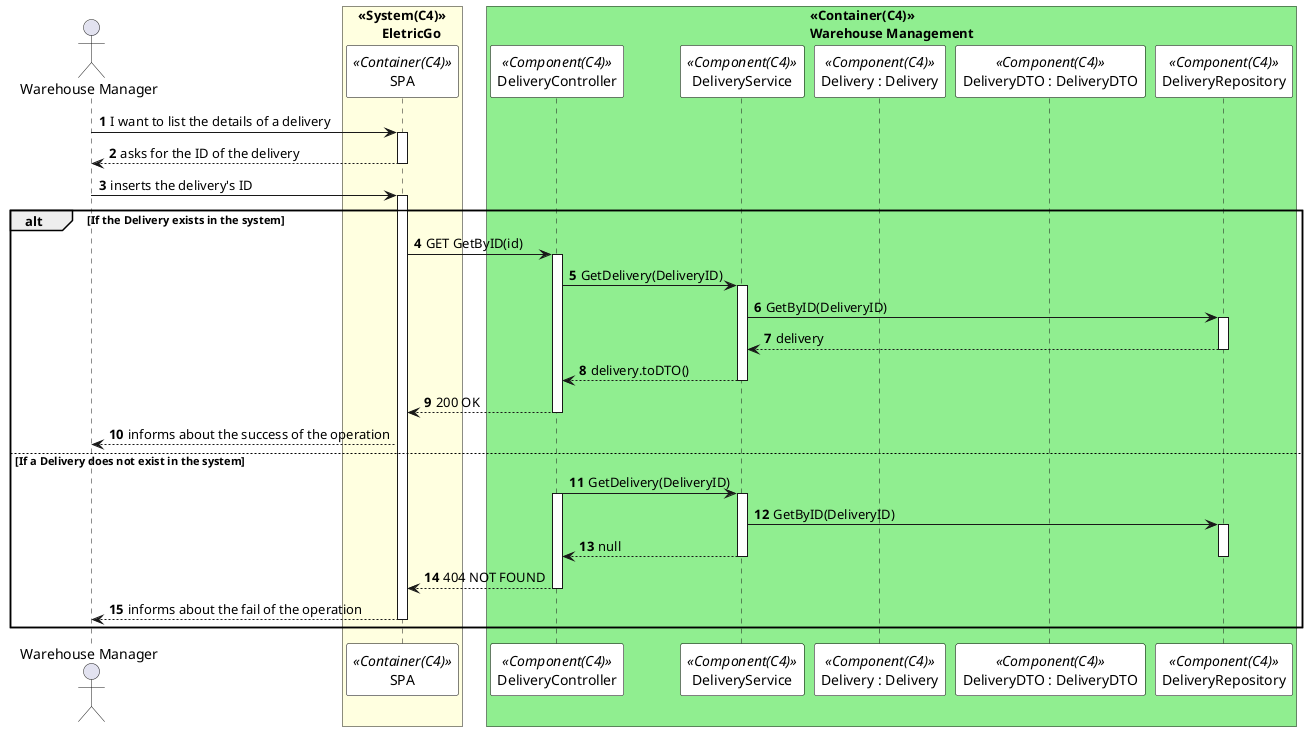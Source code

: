 @startuml getDeliveryByIDSD
autonumber

skinparam sequence {
ParticipantBorderColor black
ParticipantBackgroundColor white
}

actor "Warehouse Manager" as admin


box "<<System(C4)>>\n       EletricGo" #LightYellow
participant SPA as ui <<Container(C4)>>
box "<<Container(C4)>>\nWarehouse Management" #LightGreen
participant DeliveryController as  CTL <<Component(C4)>>
participant DeliveryService as  SV <<Component(C4)>>
participant "Delivery : Delivery" as  W <<Component(C4)>>
participant "DeliveryDTO : DeliveryDTO" as  DTO <<Component(C4)>>
participant DeliveryRepository as  WR <<Component(C4)>>
end box
end box

admin -> ui: I want to list the details of a delivery
activate ui

ui --> admin: asks for the ID of the delivery
deactivate ui

admin -> ui: inserts the delivery's ID

activate ui

alt If the Delivery exists in the system

ui -> CTL: GET GetByID(id)
activate CTL
CTL -> SV : GetDelivery(DeliveryID)
activate SV

SV -> WR : GetByID(DeliveryID)
activate WR

WR --> SV : delivery
deactivate WR


SV --> CTL : delivery.toDTO()
deactivate WR

deactivate SV

CTL --> ui: 200 OK
deactivate CTL


ui --> admin: informs about the success of the operation


else If a Delivery does not exist in the system

CTL -> SV : GetDelivery(DeliveryID)
activate CTL
activate SV



SV -> WR : GetByID(DeliveryID)
activate WR


SV --> CTL : null
deactivate WR
deactivate SV

CTL --> ui: 404 NOT FOUND
deactivate CTL

ui --> admin: informs about the fail of the operation
deactivate ui

end 

deactivate admin

@enduml
